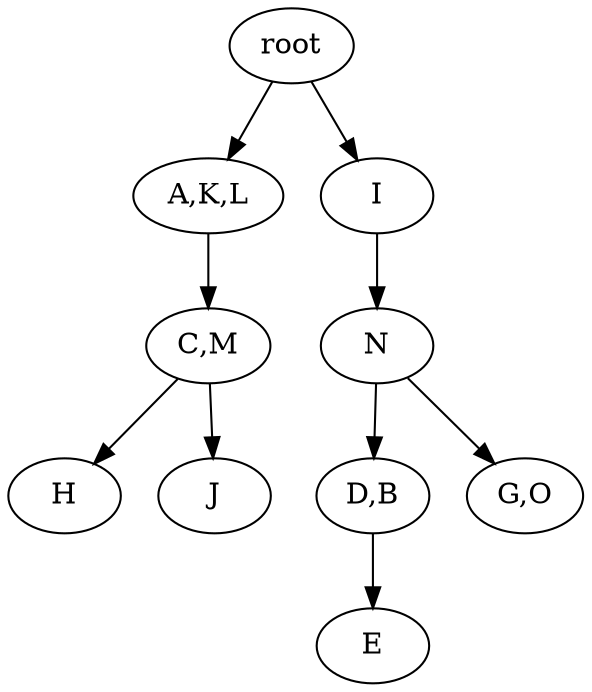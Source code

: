 strict digraph G {
	graph [name=G];
	0	 [label=root];
	3	 [label="A,K,L"];
	0 -> 3;
	1	 [label=I];
	0 -> 1;
	4	 [label="C,M"];
	3 -> 4;
	6	 [label=H];
	4 -> 6;
	5	 [label=J];
	4 -> 5;
	2	 [label=N];
	9	 [label="D,B"];
	2 -> 9;
	8	 [label="G,O"];
	2 -> 8;
	10	 [label=E];
	9 -> 10;
	1 -> 2;
}

